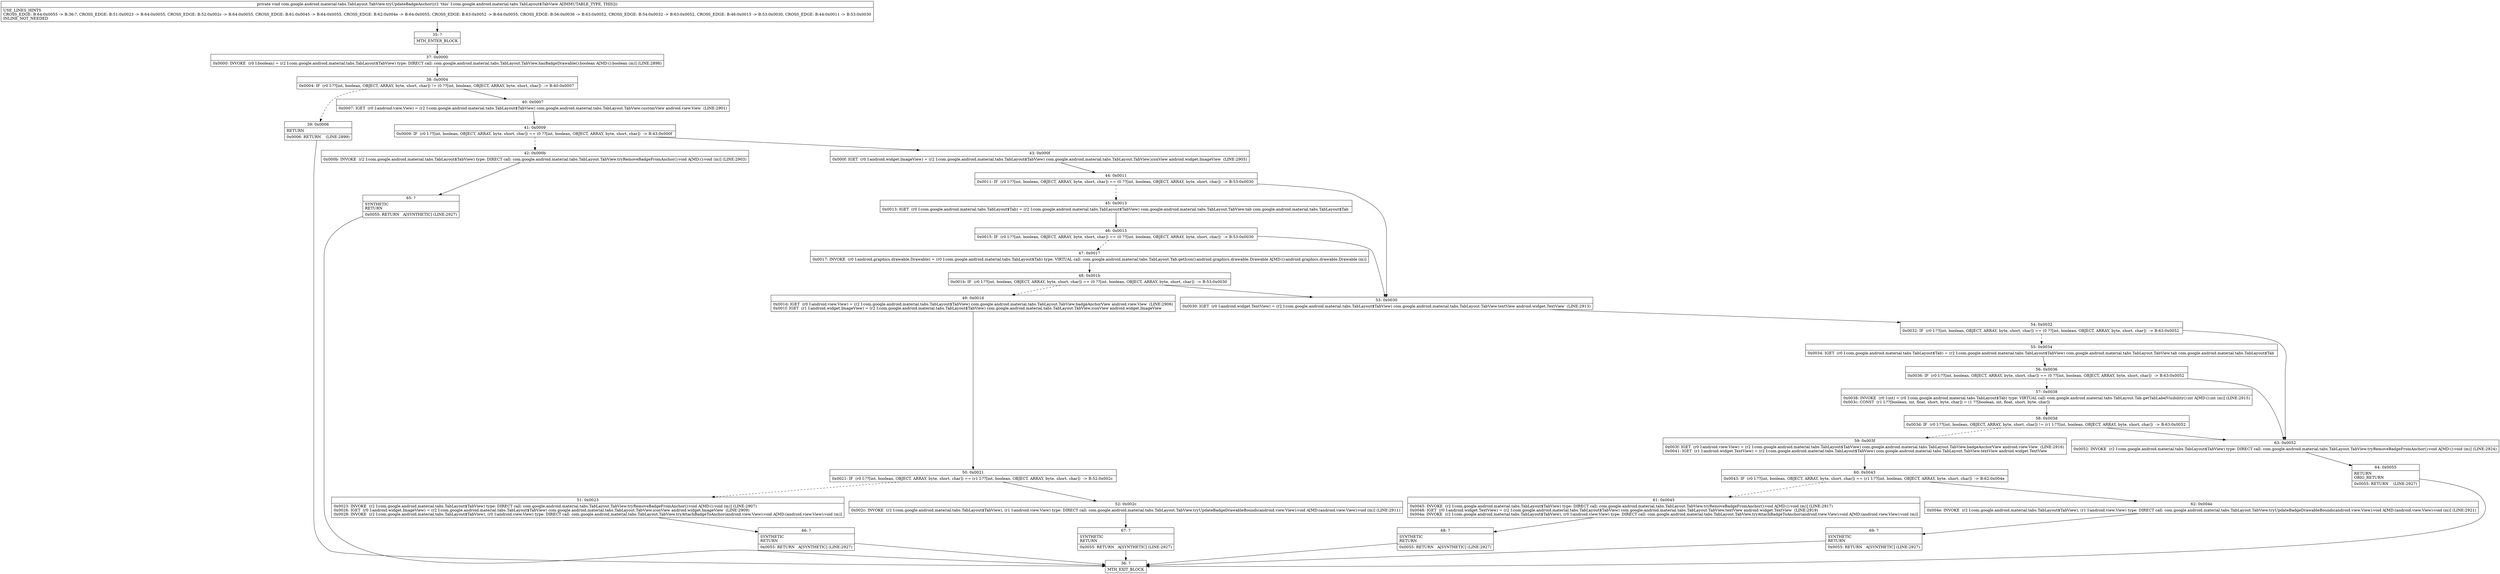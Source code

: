 digraph "CFG forcom.google.android.material.tabs.TabLayout.TabView.tryUpdateBadgeAnchor()V" {
Node_35 [shape=record,label="{35\:\ ?|MTH_ENTER_BLOCK\l}"];
Node_37 [shape=record,label="{37\:\ 0x0000|0x0000: INVOKE  (r0 I:boolean) = (r2 I:com.google.android.material.tabs.TabLayout$TabView) type: DIRECT call: com.google.android.material.tabs.TabLayout.TabView.hasBadgeDrawable():boolean A[MD:():boolean (m)] (LINE:2898)\l}"];
Node_38 [shape=record,label="{38\:\ 0x0004|0x0004: IF  (r0 I:??[int, boolean, OBJECT, ARRAY, byte, short, char]) != (0 ??[int, boolean, OBJECT, ARRAY, byte, short, char])  \-\> B:40:0x0007 \l}"];
Node_39 [shape=record,label="{39\:\ 0x0006|RETURN\l|0x0006: RETURN    (LINE:2899)\l}"];
Node_36 [shape=record,label="{36\:\ ?|MTH_EXIT_BLOCK\l}"];
Node_40 [shape=record,label="{40\:\ 0x0007|0x0007: IGET  (r0 I:android.view.View) = (r2 I:com.google.android.material.tabs.TabLayout$TabView) com.google.android.material.tabs.TabLayout.TabView.customView android.view.View  (LINE:2901)\l}"];
Node_41 [shape=record,label="{41\:\ 0x0009|0x0009: IF  (r0 I:??[int, boolean, OBJECT, ARRAY, byte, short, char]) == (0 ??[int, boolean, OBJECT, ARRAY, byte, short, char])  \-\> B:43:0x000f \l}"];
Node_42 [shape=record,label="{42\:\ 0x000b|0x000b: INVOKE  (r2 I:com.google.android.material.tabs.TabLayout$TabView) type: DIRECT call: com.google.android.material.tabs.TabLayout.TabView.tryRemoveBadgeFromAnchor():void A[MD:():void (m)] (LINE:2903)\l}"];
Node_65 [shape=record,label="{65\:\ ?|SYNTHETIC\lRETURN\l|0x0055: RETURN   A[SYNTHETIC] (LINE:2927)\l}"];
Node_43 [shape=record,label="{43\:\ 0x000f|0x000f: IGET  (r0 I:android.widget.ImageView) = (r2 I:com.google.android.material.tabs.TabLayout$TabView) com.google.android.material.tabs.TabLayout.TabView.iconView android.widget.ImageView  (LINE:2905)\l}"];
Node_44 [shape=record,label="{44\:\ 0x0011|0x0011: IF  (r0 I:??[int, boolean, OBJECT, ARRAY, byte, short, char]) == (0 ??[int, boolean, OBJECT, ARRAY, byte, short, char])  \-\> B:53:0x0030 \l}"];
Node_45 [shape=record,label="{45\:\ 0x0013|0x0013: IGET  (r0 I:com.google.android.material.tabs.TabLayout$Tab) = (r2 I:com.google.android.material.tabs.TabLayout$TabView) com.google.android.material.tabs.TabLayout.TabView.tab com.google.android.material.tabs.TabLayout$Tab \l}"];
Node_46 [shape=record,label="{46\:\ 0x0015|0x0015: IF  (r0 I:??[int, boolean, OBJECT, ARRAY, byte, short, char]) == (0 ??[int, boolean, OBJECT, ARRAY, byte, short, char])  \-\> B:53:0x0030 \l}"];
Node_47 [shape=record,label="{47\:\ 0x0017|0x0017: INVOKE  (r0 I:android.graphics.drawable.Drawable) = (r0 I:com.google.android.material.tabs.TabLayout$Tab) type: VIRTUAL call: com.google.android.material.tabs.TabLayout.Tab.getIcon():android.graphics.drawable.Drawable A[MD:():android.graphics.drawable.Drawable (m)]\l}"];
Node_48 [shape=record,label="{48\:\ 0x001b|0x001b: IF  (r0 I:??[int, boolean, OBJECT, ARRAY, byte, short, char]) == (0 ??[int, boolean, OBJECT, ARRAY, byte, short, char])  \-\> B:53:0x0030 \l}"];
Node_49 [shape=record,label="{49\:\ 0x001d|0x001d: IGET  (r0 I:android.view.View) = (r2 I:com.google.android.material.tabs.TabLayout$TabView) com.google.android.material.tabs.TabLayout.TabView.badgeAnchorView android.view.View  (LINE:2906)\l0x001f: IGET  (r1 I:android.widget.ImageView) = (r2 I:com.google.android.material.tabs.TabLayout$TabView) com.google.android.material.tabs.TabLayout.TabView.iconView android.widget.ImageView \l}"];
Node_50 [shape=record,label="{50\:\ 0x0021|0x0021: IF  (r0 I:??[int, boolean, OBJECT, ARRAY, byte, short, char]) == (r1 I:??[int, boolean, OBJECT, ARRAY, byte, short, char])  \-\> B:52:0x002c \l}"];
Node_51 [shape=record,label="{51\:\ 0x0023|0x0023: INVOKE  (r2 I:com.google.android.material.tabs.TabLayout$TabView) type: DIRECT call: com.google.android.material.tabs.TabLayout.TabView.tryRemoveBadgeFromAnchor():void A[MD:():void (m)] (LINE:2907)\l0x0026: IGET  (r0 I:android.widget.ImageView) = (r2 I:com.google.android.material.tabs.TabLayout$TabView) com.google.android.material.tabs.TabLayout.TabView.iconView android.widget.ImageView  (LINE:2909)\l0x0028: INVOKE  (r2 I:com.google.android.material.tabs.TabLayout$TabView), (r0 I:android.view.View) type: DIRECT call: com.google.android.material.tabs.TabLayout.TabView.tryAttachBadgeToAnchor(android.view.View):void A[MD:(android.view.View):void (m)]\l}"];
Node_66 [shape=record,label="{66\:\ ?|SYNTHETIC\lRETURN\l|0x0055: RETURN   A[SYNTHETIC] (LINE:2927)\l}"];
Node_52 [shape=record,label="{52\:\ 0x002c|0x002c: INVOKE  (r2 I:com.google.android.material.tabs.TabLayout$TabView), (r1 I:android.view.View) type: DIRECT call: com.google.android.material.tabs.TabLayout.TabView.tryUpdateBadgeDrawableBounds(android.view.View):void A[MD:(android.view.View):void (m)] (LINE:2911)\l}"];
Node_67 [shape=record,label="{67\:\ ?|SYNTHETIC\lRETURN\l|0x0055: RETURN   A[SYNTHETIC] (LINE:2927)\l}"];
Node_53 [shape=record,label="{53\:\ 0x0030|0x0030: IGET  (r0 I:android.widget.TextView) = (r2 I:com.google.android.material.tabs.TabLayout$TabView) com.google.android.material.tabs.TabLayout.TabView.textView android.widget.TextView  (LINE:2913)\l}"];
Node_54 [shape=record,label="{54\:\ 0x0032|0x0032: IF  (r0 I:??[int, boolean, OBJECT, ARRAY, byte, short, char]) == (0 ??[int, boolean, OBJECT, ARRAY, byte, short, char])  \-\> B:63:0x0052 \l}"];
Node_55 [shape=record,label="{55\:\ 0x0034|0x0034: IGET  (r0 I:com.google.android.material.tabs.TabLayout$Tab) = (r2 I:com.google.android.material.tabs.TabLayout$TabView) com.google.android.material.tabs.TabLayout.TabView.tab com.google.android.material.tabs.TabLayout$Tab \l}"];
Node_56 [shape=record,label="{56\:\ 0x0036|0x0036: IF  (r0 I:??[int, boolean, OBJECT, ARRAY, byte, short, char]) == (0 ??[int, boolean, OBJECT, ARRAY, byte, short, char])  \-\> B:63:0x0052 \l}"];
Node_57 [shape=record,label="{57\:\ 0x0038|0x0038: INVOKE  (r0 I:int) = (r0 I:com.google.android.material.tabs.TabLayout$Tab) type: VIRTUAL call: com.google.android.material.tabs.TabLayout.Tab.getTabLabelVisibility():int A[MD:():int (m)] (LINE:2915)\l0x003c: CONST  (r1 I:??[boolean, int, float, short, byte, char]) = (1 ??[boolean, int, float, short, byte, char]) \l}"];
Node_58 [shape=record,label="{58\:\ 0x003d|0x003d: IF  (r0 I:??[int, boolean, OBJECT, ARRAY, byte, short, char]) != (r1 I:??[int, boolean, OBJECT, ARRAY, byte, short, char])  \-\> B:63:0x0052 \l}"];
Node_59 [shape=record,label="{59\:\ 0x003f|0x003f: IGET  (r0 I:android.view.View) = (r2 I:com.google.android.material.tabs.TabLayout$TabView) com.google.android.material.tabs.TabLayout.TabView.badgeAnchorView android.view.View  (LINE:2916)\l0x0041: IGET  (r1 I:android.widget.TextView) = (r2 I:com.google.android.material.tabs.TabLayout$TabView) com.google.android.material.tabs.TabLayout.TabView.textView android.widget.TextView \l}"];
Node_60 [shape=record,label="{60\:\ 0x0043|0x0043: IF  (r0 I:??[int, boolean, OBJECT, ARRAY, byte, short, char]) == (r1 I:??[int, boolean, OBJECT, ARRAY, byte, short, char])  \-\> B:62:0x004e \l}"];
Node_61 [shape=record,label="{61\:\ 0x0045|0x0045: INVOKE  (r2 I:com.google.android.material.tabs.TabLayout$TabView) type: DIRECT call: com.google.android.material.tabs.TabLayout.TabView.tryRemoveBadgeFromAnchor():void A[MD:():void (m)] (LINE:2917)\l0x0048: IGET  (r0 I:android.widget.TextView) = (r2 I:com.google.android.material.tabs.TabLayout$TabView) com.google.android.material.tabs.TabLayout.TabView.textView android.widget.TextView  (LINE:2919)\l0x004a: INVOKE  (r2 I:com.google.android.material.tabs.TabLayout$TabView), (r0 I:android.view.View) type: DIRECT call: com.google.android.material.tabs.TabLayout.TabView.tryAttachBadgeToAnchor(android.view.View):void A[MD:(android.view.View):void (m)]\l}"];
Node_68 [shape=record,label="{68\:\ ?|SYNTHETIC\lRETURN\l|0x0055: RETURN   A[SYNTHETIC] (LINE:2927)\l}"];
Node_62 [shape=record,label="{62\:\ 0x004e|0x004e: INVOKE  (r2 I:com.google.android.material.tabs.TabLayout$TabView), (r1 I:android.view.View) type: DIRECT call: com.google.android.material.tabs.TabLayout.TabView.tryUpdateBadgeDrawableBounds(android.view.View):void A[MD:(android.view.View):void (m)] (LINE:2921)\l}"];
Node_69 [shape=record,label="{69\:\ ?|SYNTHETIC\lRETURN\l|0x0055: RETURN   A[SYNTHETIC] (LINE:2927)\l}"];
Node_63 [shape=record,label="{63\:\ 0x0052|0x0052: INVOKE  (r2 I:com.google.android.material.tabs.TabLayout$TabView) type: DIRECT call: com.google.android.material.tabs.TabLayout.TabView.tryRemoveBadgeFromAnchor():void A[MD:():void (m)] (LINE:2924)\l}"];
Node_64 [shape=record,label="{64\:\ 0x0055|RETURN\lORIG_RETURN\l|0x0055: RETURN    (LINE:2927)\l}"];
MethodNode[shape=record,label="{private void com.google.android.material.tabs.TabLayout.TabView.tryUpdateBadgeAnchor((r2 'this' I:com.google.android.material.tabs.TabLayout$TabView A[IMMUTABLE_TYPE, THIS]))  | USE_LINES_HINTS\lCROSS_EDGE: B:64:0x0055 \-\> B:36:?, CROSS_EDGE: B:51:0x0023 \-\> B:64:0x0055, CROSS_EDGE: B:52:0x002c \-\> B:64:0x0055, CROSS_EDGE: B:61:0x0045 \-\> B:64:0x0055, CROSS_EDGE: B:62:0x004e \-\> B:64:0x0055, CROSS_EDGE: B:63:0x0052 \-\> B:64:0x0055, CROSS_EDGE: B:56:0x0036 \-\> B:63:0x0052, CROSS_EDGE: B:54:0x0032 \-\> B:63:0x0052, CROSS_EDGE: B:46:0x0015 \-\> B:53:0x0030, CROSS_EDGE: B:44:0x0011 \-\> B:53:0x0030\lINLINE_NOT_NEEDED\l}"];
MethodNode -> Node_35;Node_35 -> Node_37;
Node_37 -> Node_38;
Node_38 -> Node_39[style=dashed];
Node_38 -> Node_40;
Node_39 -> Node_36;
Node_40 -> Node_41;
Node_41 -> Node_42[style=dashed];
Node_41 -> Node_43;
Node_42 -> Node_65;
Node_65 -> Node_36;
Node_43 -> Node_44;
Node_44 -> Node_45[style=dashed];
Node_44 -> Node_53;
Node_45 -> Node_46;
Node_46 -> Node_47[style=dashed];
Node_46 -> Node_53;
Node_47 -> Node_48;
Node_48 -> Node_49[style=dashed];
Node_48 -> Node_53;
Node_49 -> Node_50;
Node_50 -> Node_51[style=dashed];
Node_50 -> Node_52;
Node_51 -> Node_66;
Node_66 -> Node_36;
Node_52 -> Node_67;
Node_67 -> Node_36;
Node_53 -> Node_54;
Node_54 -> Node_55[style=dashed];
Node_54 -> Node_63;
Node_55 -> Node_56;
Node_56 -> Node_57[style=dashed];
Node_56 -> Node_63;
Node_57 -> Node_58;
Node_58 -> Node_59[style=dashed];
Node_58 -> Node_63;
Node_59 -> Node_60;
Node_60 -> Node_61[style=dashed];
Node_60 -> Node_62;
Node_61 -> Node_68;
Node_68 -> Node_36;
Node_62 -> Node_69;
Node_69 -> Node_36;
Node_63 -> Node_64;
Node_64 -> Node_36;
}

